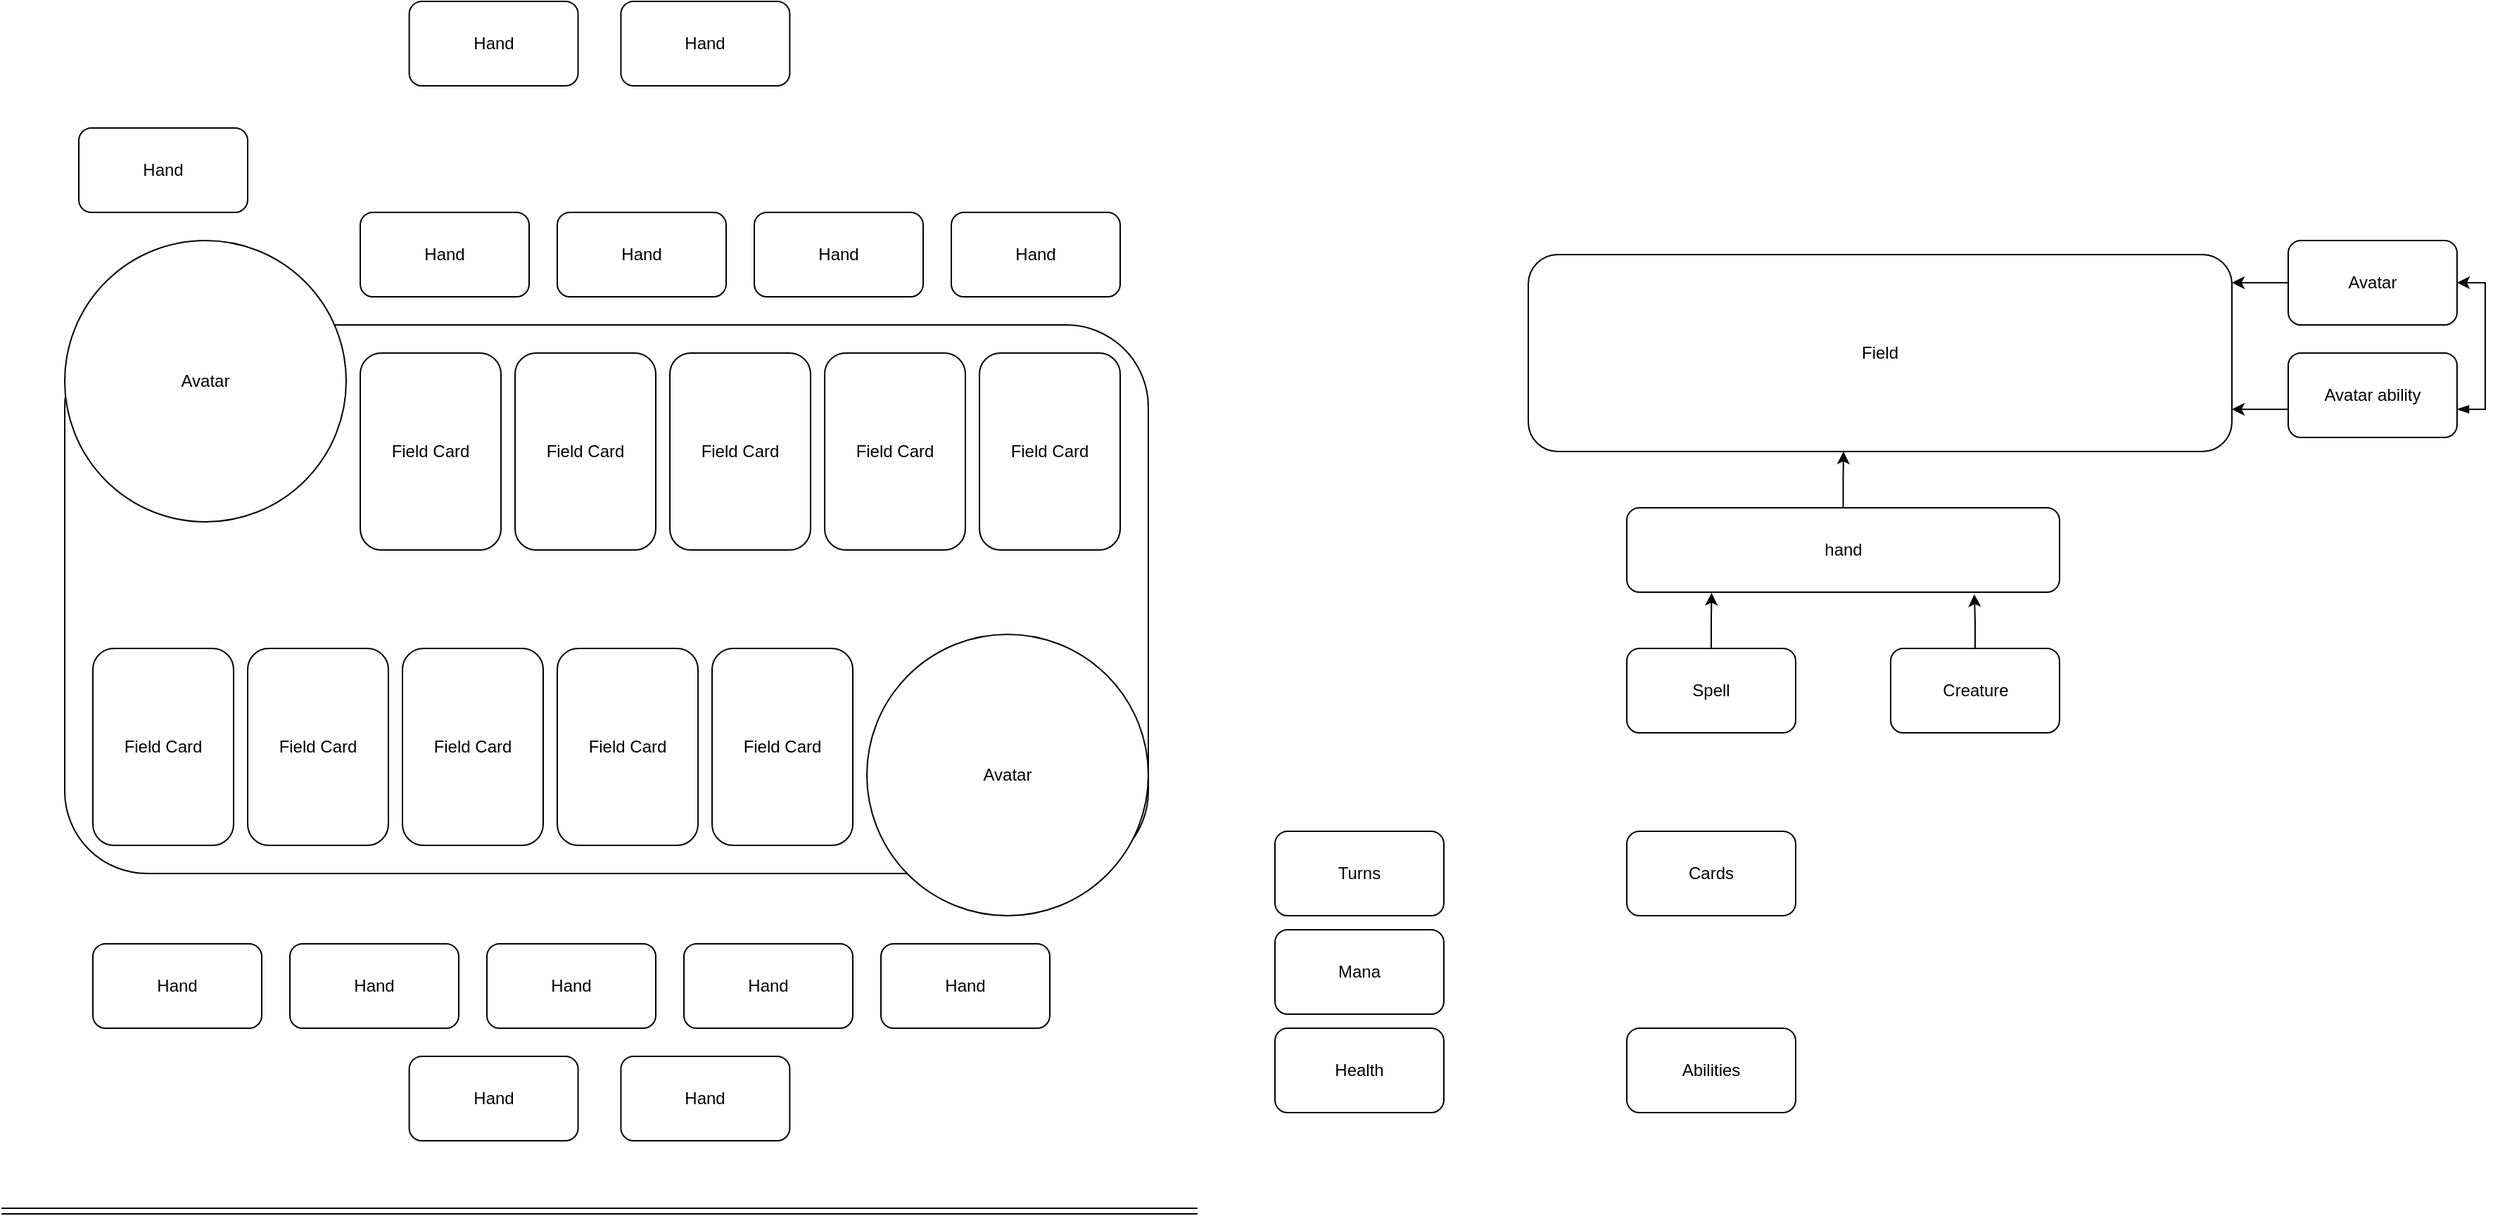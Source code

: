 <mxfile version="21.7.4" type="github">
  <diagram name="Page-1" id="iTtlwP_4X3J7MS5wPbKe">
    <mxGraphModel dx="2361" dy="723" grid="1" gridSize="10" guides="1" tooltips="1" connect="1" arrows="1" fold="1" page="1" pageScale="1" pageWidth="850" pageHeight="1100" math="0" shadow="0">
      <root>
        <mxCell id="0" />
        <mxCell id="1" parent="0" />
        <mxCell id="sZXfLMIMeWAwJoiX7Hip-1" value="Hand" style="rounded=1;whiteSpace=wrap;html=1;" parent="1" vertex="1">
          <mxGeometry x="50" y="110" width="120" height="60" as="geometry" />
        </mxCell>
        <mxCell id="sZXfLMIMeWAwJoiX7Hip-2" value="Hand" style="rounded=1;whiteSpace=wrap;html=1;" parent="1" vertex="1">
          <mxGeometry x="250" y="170" width="120" height="60" as="geometry" />
        </mxCell>
        <mxCell id="sZXfLMIMeWAwJoiX7Hip-3" value="" style="rounded=1;whiteSpace=wrap;html=1;" parent="1" vertex="1">
          <mxGeometry x="40" y="250" width="770" height="390" as="geometry" />
        </mxCell>
        <mxCell id="2heQZ_U1DwWw_88zhL2t-1" value="Avatar" style="ellipse;whiteSpace=wrap;html=1;aspect=fixed;" parent="1" vertex="1">
          <mxGeometry x="40" y="190" width="200" height="200" as="geometry" />
        </mxCell>
        <mxCell id="2heQZ_U1DwWw_88zhL2t-2" value="Hand" style="rounded=1;whiteSpace=wrap;html=1;" parent="1" vertex="1">
          <mxGeometry x="530" y="170" width="120" height="60" as="geometry" />
        </mxCell>
        <mxCell id="2heQZ_U1DwWw_88zhL2t-3" value="Hand" style="rounded=1;whiteSpace=wrap;html=1;" parent="1" vertex="1">
          <mxGeometry x="390" y="170" width="120" height="60" as="geometry" />
        </mxCell>
        <mxCell id="2heQZ_U1DwWw_88zhL2t-4" value="Hand" style="rounded=1;whiteSpace=wrap;html=1;" parent="1" vertex="1">
          <mxGeometry x="670" y="170" width="120" height="60" as="geometry" />
        </mxCell>
        <mxCell id="2heQZ_U1DwWw_88zhL2t-5" value="Avatar" style="ellipse;whiteSpace=wrap;html=1;aspect=fixed;" parent="1" vertex="1">
          <mxGeometry x="610" y="470" width="200" height="200" as="geometry" />
        </mxCell>
        <mxCell id="2heQZ_U1DwWw_88zhL2t-7" value="Hand" style="rounded=1;whiteSpace=wrap;html=1;" parent="1" vertex="1">
          <mxGeometry x="200" y="690" width="120" height="60" as="geometry" />
        </mxCell>
        <mxCell id="2heQZ_U1DwWw_88zhL2t-8" value="Hand" style="rounded=1;whiteSpace=wrap;html=1;" parent="1" vertex="1">
          <mxGeometry x="480" y="690" width="120" height="60" as="geometry" />
        </mxCell>
        <mxCell id="2heQZ_U1DwWw_88zhL2t-9" value="Hand" style="rounded=1;whiteSpace=wrap;html=1;" parent="1" vertex="1">
          <mxGeometry x="340" y="690" width="120" height="60" as="geometry" />
        </mxCell>
        <mxCell id="2heQZ_U1DwWw_88zhL2t-10" value="Hand" style="rounded=1;whiteSpace=wrap;html=1;" parent="1" vertex="1">
          <mxGeometry x="620" y="690" width="120" height="60" as="geometry" />
        </mxCell>
        <mxCell id="2heQZ_U1DwWw_88zhL2t-11" value="Field Card" style="rounded=1;whiteSpace=wrap;html=1;" parent="1" vertex="1">
          <mxGeometry x="60" y="480" width="100" height="140" as="geometry" />
        </mxCell>
        <mxCell id="2heQZ_U1DwWw_88zhL2t-12" value="Field Card" style="rounded=1;whiteSpace=wrap;html=1;" parent="1" vertex="1">
          <mxGeometry x="170" y="480" width="100" height="140" as="geometry" />
        </mxCell>
        <mxCell id="2heQZ_U1DwWw_88zhL2t-14" value="Field Card" style="rounded=1;whiteSpace=wrap;html=1;" parent="1" vertex="1">
          <mxGeometry x="280" y="480" width="100" height="140" as="geometry" />
        </mxCell>
        <mxCell id="2heQZ_U1DwWw_88zhL2t-15" value="Field Card" style="rounded=1;whiteSpace=wrap;html=1;" parent="1" vertex="1">
          <mxGeometry x="500" y="480" width="100" height="140" as="geometry" />
        </mxCell>
        <mxCell id="2heQZ_U1DwWw_88zhL2t-20" value="Field&lt;br&gt;" style="rounded=1;whiteSpace=wrap;html=1;" parent="1" vertex="1">
          <mxGeometry x="1080" y="200" width="500" height="140" as="geometry" />
        </mxCell>
        <mxCell id="2heQZ_U1DwWw_88zhL2t-52" style="edgeStyle=orthogonalEdgeStyle;rounded=0;orthogonalLoop=1;jettySize=auto;html=1;entryX=0.196;entryY=1.007;entryDx=0;entryDy=0;entryPerimeter=0;" parent="1" source="2heQZ_U1DwWw_88zhL2t-21" target="2heQZ_U1DwWw_88zhL2t-49" edge="1">
          <mxGeometry relative="1" as="geometry" />
        </mxCell>
        <mxCell id="2heQZ_U1DwWw_88zhL2t-21" value="Spell" style="rounded=1;whiteSpace=wrap;html=1;" parent="1" vertex="1">
          <mxGeometry x="1150" y="480" width="120" height="60" as="geometry" />
        </mxCell>
        <mxCell id="2heQZ_U1DwWw_88zhL2t-53" style="edgeStyle=orthogonalEdgeStyle;rounded=0;orthogonalLoop=1;jettySize=auto;html=1;entryX=0.803;entryY=1.024;entryDx=0;entryDy=0;entryPerimeter=0;" parent="1" source="2heQZ_U1DwWw_88zhL2t-22" target="2heQZ_U1DwWw_88zhL2t-49" edge="1">
          <mxGeometry relative="1" as="geometry" />
        </mxCell>
        <mxCell id="2heQZ_U1DwWw_88zhL2t-22" value="Creature" style="rounded=1;whiteSpace=wrap;html=1;" parent="1" vertex="1">
          <mxGeometry x="1337.5" y="480" width="120" height="60" as="geometry" />
        </mxCell>
        <mxCell id="2heQZ_U1DwWw_88zhL2t-60" style="edgeStyle=orthogonalEdgeStyle;rounded=0;orthogonalLoop=1;jettySize=auto;html=1;" parent="1" source="2heQZ_U1DwWw_88zhL2t-23" target="2heQZ_U1DwWw_88zhL2t-20" edge="1">
          <mxGeometry relative="1" as="geometry">
            <Array as="points">
              <mxPoint x="1705" y="200" />
              <mxPoint x="1705" y="220" />
            </Array>
          </mxGeometry>
        </mxCell>
        <mxCell id="2heQZ_U1DwWw_88zhL2t-23" value="Avatar" style="rounded=1;whiteSpace=wrap;html=1;" parent="1" vertex="1">
          <mxGeometry x="1620" y="190" width="120" height="60" as="geometry" />
        </mxCell>
        <mxCell id="43PMhwvk5TLssQWaSolF-9" style="edgeStyle=orthogonalEdgeStyle;rounded=0;orthogonalLoop=1;jettySize=auto;html=1;entryX=1;entryY=0.5;entryDx=0;entryDy=0;startArrow=blockThin;startFill=1;" edge="1" parent="1" source="2heQZ_U1DwWw_88zhL2t-28" target="2heQZ_U1DwWw_88zhL2t-23">
          <mxGeometry relative="1" as="geometry">
            <Array as="points">
              <mxPoint x="1760" y="310" />
              <mxPoint x="1760" y="220" />
            </Array>
          </mxGeometry>
        </mxCell>
        <mxCell id="2heQZ_U1DwWw_88zhL2t-28" value="Avatar ability" style="rounded=1;whiteSpace=wrap;html=1;" parent="1" vertex="1">
          <mxGeometry x="1620" y="270" width="120" height="60" as="geometry" />
        </mxCell>
        <mxCell id="2heQZ_U1DwWw_88zhL2t-41" value="Hand" style="rounded=1;whiteSpace=wrap;html=1;" parent="1" vertex="1">
          <mxGeometry x="60" y="690" width="120" height="60" as="geometry" />
        </mxCell>
        <mxCell id="2heQZ_U1DwWw_88zhL2t-47" value="Hand" style="rounded=1;whiteSpace=wrap;html=1;" parent="1" vertex="1">
          <mxGeometry x="284.79" y="770" width="120" height="60" as="geometry" />
        </mxCell>
        <mxCell id="2heQZ_U1DwWw_88zhL2t-48" value="Hand" style="rounded=1;whiteSpace=wrap;html=1;" parent="1" vertex="1">
          <mxGeometry x="435.21" y="770" width="120" height="60" as="geometry" />
        </mxCell>
        <mxCell id="2heQZ_U1DwWw_88zhL2t-54" style="edgeStyle=orthogonalEdgeStyle;rounded=0;orthogonalLoop=1;jettySize=auto;html=1;" parent="1" source="2heQZ_U1DwWw_88zhL2t-49" edge="1">
          <mxGeometry relative="1" as="geometry">
            <mxPoint x="1304" y="340" as="targetPoint" />
          </mxGeometry>
        </mxCell>
        <mxCell id="2heQZ_U1DwWw_88zhL2t-49" value="hand" style="rounded=1;whiteSpace=wrap;html=1;" parent="1" vertex="1">
          <mxGeometry x="1150" y="380" width="307.5" height="60" as="geometry" />
        </mxCell>
        <mxCell id="2heQZ_U1DwWw_88zhL2t-55" style="edgeStyle=orthogonalEdgeStyle;rounded=0;orthogonalLoop=1;jettySize=auto;html=1;exitX=0;exitY=0.5;exitDx=0;exitDy=0;" parent="1" source="2heQZ_U1DwWw_88zhL2t-28" edge="1">
          <mxGeometry relative="1" as="geometry">
            <mxPoint x="1710" y="302.5" as="sourcePoint" />
            <Array as="points">
              <mxPoint x="1580" y="310" />
            </Array>
            <mxPoint x="1580" y="310" as="targetPoint" />
          </mxGeometry>
        </mxCell>
        <mxCell id="2heQZ_U1DwWw_88zhL2t-56" value="" style="shape=link;html=1;rounded=0;" parent="1" edge="1">
          <mxGeometry width="100" relative="1" as="geometry">
            <mxPoint x="-5" y="880" as="sourcePoint" />
            <mxPoint x="845" y="880" as="targetPoint" />
          </mxGeometry>
        </mxCell>
        <mxCell id="43PMhwvk5TLssQWaSolF-1" value="Hand" style="rounded=1;whiteSpace=wrap;html=1;" vertex="1" parent="1">
          <mxGeometry x="284.79" y="20" width="120" height="60" as="geometry" />
        </mxCell>
        <mxCell id="43PMhwvk5TLssQWaSolF-2" value="Hand" style="rounded=1;whiteSpace=wrap;html=1;" vertex="1" parent="1">
          <mxGeometry x="435.21" y="20" width="120" height="60" as="geometry" />
        </mxCell>
        <mxCell id="43PMhwvk5TLssQWaSolF-3" value="Field Card" style="rounded=1;whiteSpace=wrap;html=1;" vertex="1" parent="1">
          <mxGeometry x="390" y="480" width="100" height="140" as="geometry" />
        </mxCell>
        <mxCell id="43PMhwvk5TLssQWaSolF-4" value="Field Card" style="rounded=1;whiteSpace=wrap;html=1;" vertex="1" parent="1">
          <mxGeometry x="250" y="270" width="100" height="140" as="geometry" />
        </mxCell>
        <mxCell id="43PMhwvk5TLssQWaSolF-5" value="Field Card" style="rounded=1;whiteSpace=wrap;html=1;" vertex="1" parent="1">
          <mxGeometry x="360.0" y="270" width="100" height="140" as="geometry" />
        </mxCell>
        <mxCell id="43PMhwvk5TLssQWaSolF-6" value="Field Card" style="rounded=1;whiteSpace=wrap;html=1;" vertex="1" parent="1">
          <mxGeometry x="470.0" y="270" width="100" height="140" as="geometry" />
        </mxCell>
        <mxCell id="43PMhwvk5TLssQWaSolF-7" value="Field Card" style="rounded=1;whiteSpace=wrap;html=1;" vertex="1" parent="1">
          <mxGeometry x="690" y="270" width="100" height="140" as="geometry" />
        </mxCell>
        <mxCell id="43PMhwvk5TLssQWaSolF-8" value="Field Card" style="rounded=1;whiteSpace=wrap;html=1;" vertex="1" parent="1">
          <mxGeometry x="580" y="270" width="100" height="140" as="geometry" />
        </mxCell>
        <mxCell id="43PMhwvk5TLssQWaSolF-11" value="Turns" style="rounded=1;whiteSpace=wrap;html=1;" vertex="1" parent="1">
          <mxGeometry x="900" y="610" width="120" height="60" as="geometry" />
        </mxCell>
        <mxCell id="43PMhwvk5TLssQWaSolF-12" value="Mana" style="rounded=1;whiteSpace=wrap;html=1;" vertex="1" parent="1">
          <mxGeometry x="900" y="680" width="120" height="60" as="geometry" />
        </mxCell>
        <mxCell id="43PMhwvk5TLssQWaSolF-13" value="Health" style="rounded=1;whiteSpace=wrap;html=1;" vertex="1" parent="1">
          <mxGeometry x="900" y="750" width="120" height="60" as="geometry" />
        </mxCell>
        <mxCell id="43PMhwvk5TLssQWaSolF-14" value="Abilities" style="rounded=1;whiteSpace=wrap;html=1;" vertex="1" parent="1">
          <mxGeometry x="1150" y="750" width="120" height="60" as="geometry" />
        </mxCell>
        <mxCell id="43PMhwvk5TLssQWaSolF-15" value="Cards" style="rounded=1;whiteSpace=wrap;html=1;" vertex="1" parent="1">
          <mxGeometry x="1150" y="610" width="120" height="60" as="geometry" />
        </mxCell>
      </root>
    </mxGraphModel>
  </diagram>
</mxfile>
